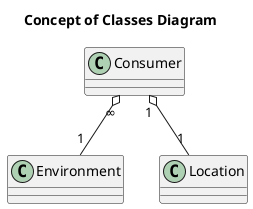 @startuml
title Concept of Classes Diagram 


Class Consumer
Class Environment
Class Location


Consumer"1" o-- "1"Location
Consumer"∞" o-- "1"Environment
@enduml
